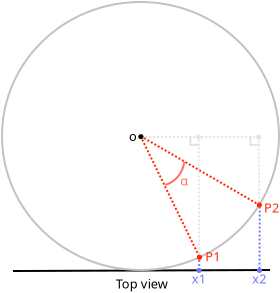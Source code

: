<?xml version="1.0" encoding="UTF-8"?>
<dia:diagram xmlns:dia="http://www.lysator.liu.se/~alla/dia/">
  <dia:layer name="Arrière-plan" visible="true" active="true">
    <dia:object type="Standard - Line" version="0" id="O0">
      <dia:attribute name="obj_pos">
        <dia:point val="46.7,71.45"/>
      </dia:attribute>
      <dia:attribute name="obj_bb">
        <dia:rectangle val="46.65,71.35;59.6,71.5"/>
      </dia:attribute>
      <dia:attribute name="conn_endpoints">
        <dia:point val="46.7,71.45"/>
        <dia:point val="59.55,71.4"/>
      </dia:attribute>
      <dia:attribute name="numcp">
        <dia:int val="1"/>
      </dia:attribute>
    </dia:object>
    <dia:object type="Standard - Ellipse" version="0" id="O1">
      <dia:attribute name="obj_pos">
        <dia:point val="46.15,58"/>
      </dia:attribute>
      <dia:attribute name="obj_bb">
        <dia:rectangle val="46.1,57.95;60.05,71.45"/>
      </dia:attribute>
      <dia:attribute name="elem_corner">
        <dia:point val="46.15,58"/>
      </dia:attribute>
      <dia:attribute name="elem_width">
        <dia:real val="13.85"/>
      </dia:attribute>
      <dia:attribute name="elem_height">
        <dia:real val="13.4"/>
      </dia:attribute>
      <dia:attribute name="border_width">
        <dia:real val="0.1"/>
      </dia:attribute>
      <dia:attribute name="border_color">
        <dia:color val="#c2c2c2"/>
      </dia:attribute>
      <dia:attribute name="show_background">
        <dia:boolean val="false"/>
      </dia:attribute>
    </dia:object>
    <dia:object type="Standard - Line" version="0" id="O2">
      <dia:attribute name="obj_pos">
        <dia:point val="53.075,64.7"/>
      </dia:attribute>
      <dia:attribute name="obj_bb">
        <dia:rectangle val="53.008,64.633;56.103,70.845"/>
      </dia:attribute>
      <dia:attribute name="conn_endpoints">
        <dia:point val="53.075,64.7"/>
        <dia:point val="56.036,70.778"/>
      </dia:attribute>
      <dia:attribute name="numcp">
        <dia:int val="1"/>
      </dia:attribute>
      <dia:attribute name="line_color">
        <dia:color val="#ff2600"/>
      </dia:attribute>
      <dia:attribute name="line_style">
        <dia:enum val="4"/>
      </dia:attribute>
      <dia:connections>
        <dia:connection handle="0" to="O1" connection="8"/>
      </dia:connections>
    </dia:object>
    <dia:object type="Standard - Line" version="0" id="O3">
      <dia:attribute name="obj_pos">
        <dia:point val="53.075,64.7"/>
      </dia:attribute>
      <dia:attribute name="obj_bb">
        <dia:rectangle val="53.007,64.632;59.092,68.222"/>
      </dia:attribute>
      <dia:attribute name="conn_endpoints">
        <dia:point val="53.075,64.7"/>
        <dia:point val="59.023,68.153"/>
      </dia:attribute>
      <dia:attribute name="numcp">
        <dia:int val="1"/>
      </dia:attribute>
      <dia:attribute name="line_color">
        <dia:color val="#ff2600"/>
      </dia:attribute>
      <dia:attribute name="line_style">
        <dia:enum val="4"/>
      </dia:attribute>
      <dia:connections>
        <dia:connection handle="0" to="O1" connection="8"/>
      </dia:connections>
    </dia:object>
    <dia:object type="Standard - Line" version="0" id="O4">
      <dia:attribute name="obj_pos">
        <dia:point val="59.036,68.228"/>
      </dia:attribute>
      <dia:attribute name="obj_bb">
        <dia:rectangle val="58.975,68.178;59.086,71.45"/>
      </dia:attribute>
      <dia:attribute name="conn_endpoints">
        <dia:point val="59.036,68.228"/>
        <dia:point val="59.025,71.4"/>
      </dia:attribute>
      <dia:attribute name="numcp">
        <dia:int val="1"/>
      </dia:attribute>
      <dia:attribute name="line_color">
        <dia:color val="#7575ff"/>
      </dia:attribute>
      <dia:attribute name="line_style">
        <dia:enum val="4"/>
      </dia:attribute>
    </dia:object>
    <dia:object type="Standard - Line" version="0" id="O5">
      <dia:attribute name="obj_pos">
        <dia:point val="56.011,70.703"/>
      </dia:attribute>
      <dia:attribute name="obj_bb">
        <dia:rectangle val="55.961,70.653;56.061,71.478"/>
      </dia:attribute>
      <dia:attribute name="conn_endpoints">
        <dia:point val="56.011,70.703"/>
        <dia:point val="56.011,71.428"/>
      </dia:attribute>
      <dia:attribute name="numcp">
        <dia:int val="1"/>
      </dia:attribute>
      <dia:attribute name="line_color">
        <dia:color val="#7575ff"/>
      </dia:attribute>
      <dia:attribute name="line_style">
        <dia:enum val="4"/>
      </dia:attribute>
    </dia:object>
    <dia:object type="Standard - Text" version="1" id="O6">
      <dia:attribute name="obj_pos">
        <dia:point val="52.5,64.95"/>
      </dia:attribute>
      <dia:attribute name="obj_bb">
        <dia:rectangle val="52.5,64.355;52.892,65.1"/>
      </dia:attribute>
      <dia:attribute name="text">
        <dia:composite type="text">
          <dia:attribute name="string">
            <dia:string>#o#</dia:string>
          </dia:attribute>
          <dia:attribute name="font">
            <dia:font family="sans" style="0" name="Helvetica"/>
          </dia:attribute>
          <dia:attribute name="height">
            <dia:real val="0.8"/>
          </dia:attribute>
          <dia:attribute name="pos">
            <dia:point val="52.5,64.95"/>
          </dia:attribute>
          <dia:attribute name="color">
            <dia:color val="#000000"/>
          </dia:attribute>
          <dia:attribute name="alignment">
            <dia:enum val="0"/>
          </dia:attribute>
        </dia:composite>
      </dia:attribute>
      <dia:attribute name="valign">
        <dia:enum val="3"/>
      </dia:attribute>
    </dia:object>
    <dia:object type="Standard - Text" version="1" id="O7">
      <dia:attribute name="obj_pos">
        <dia:point val="56.307,70.965"/>
      </dia:attribute>
      <dia:attribute name="obj_bb">
        <dia:rectangle val="56.307,70.37;57.1,71.115"/>
      </dia:attribute>
      <dia:attribute name="text">
        <dia:composite type="text">
          <dia:attribute name="string">
            <dia:string>#P1#</dia:string>
          </dia:attribute>
          <dia:attribute name="font">
            <dia:font family="sans" style="0" name="Helvetica"/>
          </dia:attribute>
          <dia:attribute name="height">
            <dia:real val="0.8"/>
          </dia:attribute>
          <dia:attribute name="pos">
            <dia:point val="56.307,70.965"/>
          </dia:attribute>
          <dia:attribute name="color">
            <dia:color val="#ff2600"/>
          </dia:attribute>
          <dia:attribute name="alignment">
            <dia:enum val="0"/>
          </dia:attribute>
        </dia:composite>
      </dia:attribute>
      <dia:attribute name="valign">
        <dia:enum val="3"/>
      </dia:attribute>
    </dia:object>
    <dia:object type="Standard - Text" version="1" id="O8">
      <dia:attribute name="obj_pos">
        <dia:point val="56.125,66.475"/>
      </dia:attribute>
      <dia:attribute name="obj_bb">
        <dia:rectangle val="56.125,65.88;56.125,66.625"/>
      </dia:attribute>
      <dia:attribute name="text">
        <dia:composite type="text">
          <dia:attribute name="string">
            <dia:string>##</dia:string>
          </dia:attribute>
          <dia:attribute name="font">
            <dia:font family="sans" style="0" name="Helvetica"/>
          </dia:attribute>
          <dia:attribute name="height">
            <dia:real val="0.8"/>
          </dia:attribute>
          <dia:attribute name="pos">
            <dia:point val="56.125,66.475"/>
          </dia:attribute>
          <dia:attribute name="color">
            <dia:color val="#000000"/>
          </dia:attribute>
          <dia:attribute name="alignment">
            <dia:enum val="0"/>
          </dia:attribute>
        </dia:composite>
      </dia:attribute>
      <dia:attribute name="valign">
        <dia:enum val="3"/>
      </dia:attribute>
    </dia:object>
    <dia:object type="Standard - Text" version="1" id="O9">
      <dia:attribute name="obj_pos">
        <dia:point val="58.225,64.7"/>
      </dia:attribute>
      <dia:attribute name="obj_bb">
        <dia:rectangle val="58.206,64.086;58.225,64.887"/>
      </dia:attribute>
      <dia:attribute name="text">
        <dia:composite type="text">
          <dia:attribute name="string">
            <dia:string>##</dia:string>
          </dia:attribute>
          <dia:attribute name="font">
            <dia:font family="sans" style="0" name="Helvetica"/>
          </dia:attribute>
          <dia:attribute name="height">
            <dia:real val="0.8"/>
          </dia:attribute>
          <dia:attribute name="pos">
            <dia:point val="58.225,64.7"/>
          </dia:attribute>
          <dia:attribute name="color">
            <dia:color val="#000000"/>
          </dia:attribute>
          <dia:attribute name="alignment">
            <dia:enum val="0"/>
          </dia:attribute>
        </dia:composite>
      </dia:attribute>
      <dia:attribute name="valign">
        <dia:enum val="3"/>
      </dia:attribute>
    </dia:object>
    <dia:object type="Standard - Text" version="1" id="O10">
      <dia:attribute name="obj_pos">
        <dia:point val="59.1,62.35"/>
      </dia:attribute>
      <dia:attribute name="obj_bb">
        <dia:rectangle val="59.1,61.755;59.1,62.5"/>
      </dia:attribute>
      <dia:attribute name="text">
        <dia:composite type="text">
          <dia:attribute name="string">
            <dia:string>##</dia:string>
          </dia:attribute>
          <dia:attribute name="font">
            <dia:font family="sans" style="0" name="Helvetica"/>
          </dia:attribute>
          <dia:attribute name="height">
            <dia:real val="0.8"/>
          </dia:attribute>
          <dia:attribute name="pos">
            <dia:point val="59.1,62.35"/>
          </dia:attribute>
          <dia:attribute name="color">
            <dia:color val="#000000"/>
          </dia:attribute>
          <dia:attribute name="alignment">
            <dia:enum val="0"/>
          </dia:attribute>
        </dia:composite>
      </dia:attribute>
      <dia:attribute name="valign">
        <dia:enum val="3"/>
      </dia:attribute>
    </dia:object>
    <dia:object type="Standard - Text" version="1" id="O11">
      <dia:attribute name="obj_pos">
        <dia:point val="57.075,67.025"/>
      </dia:attribute>
      <dia:attribute name="obj_bb">
        <dia:rectangle val="57.056,66.411;57.075,67.212"/>
      </dia:attribute>
      <dia:attribute name="text">
        <dia:composite type="text">
          <dia:attribute name="string">
            <dia:string>##</dia:string>
          </dia:attribute>
          <dia:attribute name="font">
            <dia:font family="sans" style="0" name="Helvetica"/>
          </dia:attribute>
          <dia:attribute name="height">
            <dia:real val="0.8"/>
          </dia:attribute>
          <dia:attribute name="pos">
            <dia:point val="57.075,67.025"/>
          </dia:attribute>
          <dia:attribute name="color">
            <dia:color val="#000000"/>
          </dia:attribute>
          <dia:attribute name="alignment">
            <dia:enum val="0"/>
          </dia:attribute>
        </dia:composite>
      </dia:attribute>
      <dia:attribute name="valign">
        <dia:enum val="3"/>
      </dia:attribute>
    </dia:object>
    <dia:object type="Standard - Text" version="1" id="O12">
      <dia:attribute name="obj_pos">
        <dia:point val="59.25,68.525"/>
      </dia:attribute>
      <dia:attribute name="obj_bb">
        <dia:rectangle val="59.25,67.93;60.042,68.675"/>
      </dia:attribute>
      <dia:attribute name="text">
        <dia:composite type="text">
          <dia:attribute name="string">
            <dia:string>#P2#</dia:string>
          </dia:attribute>
          <dia:attribute name="font">
            <dia:font family="sans" style="0" name="Helvetica"/>
          </dia:attribute>
          <dia:attribute name="height">
            <dia:real val="0.8"/>
          </dia:attribute>
          <dia:attribute name="pos">
            <dia:point val="59.25,68.525"/>
          </dia:attribute>
          <dia:attribute name="color">
            <dia:color val="#ff2600"/>
          </dia:attribute>
          <dia:attribute name="alignment">
            <dia:enum val="0"/>
          </dia:attribute>
        </dia:composite>
      </dia:attribute>
      <dia:attribute name="valign">
        <dia:enum val="3"/>
      </dia:attribute>
    </dia:object>
    <dia:object type="Standard - Text" version="1" id="O13">
      <dia:attribute name="obj_pos">
        <dia:point val="55.638,72.075"/>
      </dia:attribute>
      <dia:attribute name="obj_bb">
        <dia:rectangle val="55.638,71.48;56.425,72.225"/>
      </dia:attribute>
      <dia:attribute name="text">
        <dia:composite type="text">
          <dia:attribute name="string">
            <dia:string>#x1#</dia:string>
          </dia:attribute>
          <dia:attribute name="font">
            <dia:font family="sans" style="0" name="Helvetica"/>
          </dia:attribute>
          <dia:attribute name="height">
            <dia:real val="0.8"/>
          </dia:attribute>
          <dia:attribute name="pos">
            <dia:point val="55.638,72.075"/>
          </dia:attribute>
          <dia:attribute name="color">
            <dia:color val="#7575ff"/>
          </dia:attribute>
          <dia:attribute name="alignment">
            <dia:enum val="0"/>
          </dia:attribute>
        </dia:composite>
      </dia:attribute>
      <dia:attribute name="valign">
        <dia:enum val="3"/>
      </dia:attribute>
    </dia:object>
    <dia:object type="Standard - Text" version="1" id="O14">
      <dia:attribute name="obj_pos">
        <dia:point val="58.663,72.075"/>
      </dia:attribute>
      <dia:attribute name="obj_bb">
        <dia:rectangle val="58.663,71.48;59.45,72.225"/>
      </dia:attribute>
      <dia:attribute name="text">
        <dia:composite type="text">
          <dia:attribute name="string">
            <dia:string>#x2#</dia:string>
          </dia:attribute>
          <dia:attribute name="font">
            <dia:font family="sans" style="0" name="Helvetica"/>
          </dia:attribute>
          <dia:attribute name="height">
            <dia:real val="0.8"/>
          </dia:attribute>
          <dia:attribute name="pos">
            <dia:point val="58.663,72.075"/>
          </dia:attribute>
          <dia:attribute name="color">
            <dia:color val="#7575ff"/>
          </dia:attribute>
          <dia:attribute name="alignment">
            <dia:enum val="0"/>
          </dia:attribute>
        </dia:composite>
      </dia:attribute>
      <dia:attribute name="valign">
        <dia:enum val="3"/>
      </dia:attribute>
    </dia:object>
    <dia:object type="Standard - Text" version="1" id="O15">
      <dia:attribute name="obj_pos">
        <dia:point val="51.837,72.325"/>
      </dia:attribute>
      <dia:attribute name="obj_bb">
        <dia:rectangle val="51.837,71.73;54.597,72.475"/>
      </dia:attribute>
      <dia:attribute name="text">
        <dia:composite type="text">
          <dia:attribute name="string">
            <dia:string>#Top view#</dia:string>
          </dia:attribute>
          <dia:attribute name="font">
            <dia:font family="sans" style="0" name="Helvetica"/>
          </dia:attribute>
          <dia:attribute name="height">
            <dia:real val="0.8"/>
          </dia:attribute>
          <dia:attribute name="pos">
            <dia:point val="51.837,72.325"/>
          </dia:attribute>
          <dia:attribute name="color">
            <dia:color val="#000000"/>
          </dia:attribute>
          <dia:attribute name="alignment">
            <dia:enum val="0"/>
          </dia:attribute>
        </dia:composite>
      </dia:attribute>
      <dia:attribute name="valign">
        <dia:enum val="3"/>
      </dia:attribute>
    </dia:object>
    <dia:object type="Standard - Arc" version="0" id="O16">
      <dia:attribute name="obj_pos">
        <dia:point val="54.312,67.15"/>
      </dia:attribute>
      <dia:attribute name="obj_bb">
        <dia:rectangle val="54.242,65.93;55.333,67.22"/>
      </dia:attribute>
      <dia:attribute name="conn_endpoints">
        <dia:point val="54.312,67.15"/>
        <dia:point val="55.263,66"/>
      </dia:attribute>
      <dia:attribute name="arc_color">
        <dia:color val="#ff735a"/>
      </dia:attribute>
      <dia:attribute name="curve_distance">
        <dia:real val="0.221"/>
      </dia:attribute>
      <dia:attribute name="line_width">
        <dia:real val="0.1"/>
      </dia:attribute>
    </dia:object>
    <dia:object type="Standard - Text" version="1" id="O17">
      <dia:attribute name="obj_pos">
        <dia:point val="55.062,67.175"/>
      </dia:attribute>
      <dia:attribute name="obj_bb">
        <dia:rectangle val="55.062,66.58;55.483,67.325"/>
      </dia:attribute>
      <dia:attribute name="text">
        <dia:composite type="text">
          <dia:attribute name="string">
            <dia:string>#α#</dia:string>
          </dia:attribute>
          <dia:attribute name="font">
            <dia:font family="sans" style="0" name="Helvetica"/>
          </dia:attribute>
          <dia:attribute name="height">
            <dia:real val="0.8"/>
          </dia:attribute>
          <dia:attribute name="pos">
            <dia:point val="55.062,67.175"/>
          </dia:attribute>
          <dia:attribute name="color">
            <dia:color val="#ff735a"/>
          </dia:attribute>
          <dia:attribute name="alignment">
            <dia:enum val="0"/>
          </dia:attribute>
        </dia:composite>
      </dia:attribute>
      <dia:attribute name="valign">
        <dia:enum val="3"/>
      </dia:attribute>
    </dia:object>
    <dia:object type="Standard - Line" version="0" id="O18">
      <dia:attribute name="obj_pos">
        <dia:point val="58.987,64.725"/>
      </dia:attribute>
      <dia:attribute name="obj_bb">
        <dia:rectangle val="58.937,64.675;59.061,68.229"/>
      </dia:attribute>
      <dia:attribute name="conn_endpoints">
        <dia:point val="58.987,64.725"/>
        <dia:point val="59.011,68.178"/>
      </dia:attribute>
      <dia:attribute name="numcp">
        <dia:int val="1"/>
      </dia:attribute>
      <dia:attribute name="line_color">
        <dia:color val="#e3e3e3"/>
      </dia:attribute>
      <dia:attribute name="line_width">
        <dia:real val="0.1"/>
      </dia:attribute>
      <dia:attribute name="line_style">
        <dia:enum val="4"/>
      </dia:attribute>
    </dia:object>
    <dia:object type="Standard - Line" version="0" id="O19">
      <dia:attribute name="obj_pos">
        <dia:point val="59.011,64.753"/>
      </dia:attribute>
      <dia:attribute name="obj_bb">
        <dia:rectangle val="53.087,64.7;59.061,64.803"/>
      </dia:attribute>
      <dia:attribute name="conn_endpoints">
        <dia:point val="59.011,64.753"/>
        <dia:point val="53.138,64.75"/>
      </dia:attribute>
      <dia:attribute name="numcp">
        <dia:int val="1"/>
      </dia:attribute>
      <dia:attribute name="line_color">
        <dia:color val="#e3e3e3"/>
      </dia:attribute>
      <dia:attribute name="line_width">
        <dia:real val="0.1"/>
      </dia:attribute>
      <dia:attribute name="line_style">
        <dia:enum val="4"/>
      </dia:attribute>
    </dia:object>
    <dia:object type="Standard - Line" version="0" id="O20">
      <dia:attribute name="obj_pos">
        <dia:point val="56.011,70.778"/>
      </dia:attribute>
      <dia:attribute name="obj_bb">
        <dia:rectangle val="55.936,64.753;56.061,70.829"/>
      </dia:attribute>
      <dia:attribute name="conn_endpoints">
        <dia:point val="56.011,70.778"/>
        <dia:point val="55.986,64.803"/>
      </dia:attribute>
      <dia:attribute name="numcp">
        <dia:int val="1"/>
      </dia:attribute>
      <dia:attribute name="line_color">
        <dia:color val="#e3e3e3"/>
      </dia:attribute>
      <dia:attribute name="line_width">
        <dia:real val="0.1"/>
      </dia:attribute>
      <dia:attribute name="line_style">
        <dia:enum val="4"/>
      </dia:attribute>
    </dia:object>
    <dia:object type="Standard - Line" version="0" id="O21">
      <dia:attribute name="obj_pos">
        <dia:point val="55.571,65.197"/>
      </dia:attribute>
      <dia:attribute name="obj_bb">
        <dia:rectangle val="55.516,64.65;55.622,65.248"/>
      </dia:attribute>
      <dia:attribute name="conn_endpoints">
        <dia:point val="55.571,65.197"/>
        <dia:point val="55.567,64.7"/>
      </dia:attribute>
      <dia:attribute name="numcp">
        <dia:int val="1"/>
      </dia:attribute>
      <dia:attribute name="line_color">
        <dia:color val="#e3e3e3"/>
      </dia:attribute>
    </dia:object>
    <dia:object type="Standard - Line" version="0" id="O22">
      <dia:attribute name="obj_pos">
        <dia:point val="56.035,65.147"/>
      </dia:attribute>
      <dia:attribute name="obj_bb">
        <dia:rectangle val="55.484,65.094;56.086,65.197"/>
      </dia:attribute>
      <dia:attribute name="conn_endpoints">
        <dia:point val="56.035,65.147"/>
        <dia:point val="55.534,65.144"/>
      </dia:attribute>
      <dia:attribute name="numcp">
        <dia:int val="1"/>
      </dia:attribute>
      <dia:attribute name="line_color">
        <dia:color val="#e3e3e3"/>
      </dia:attribute>
    </dia:object>
    <dia:object type="Standard - Line" version="0" id="O23">
      <dia:attribute name="obj_pos">
        <dia:point val="58.571,65.194"/>
      </dia:attribute>
      <dia:attribute name="obj_bb">
        <dia:rectangle val="58.516,64.647;58.621,65.244"/>
      </dia:attribute>
      <dia:attribute name="conn_endpoints">
        <dia:point val="58.571,65.194"/>
        <dia:point val="58.566,64.697"/>
      </dia:attribute>
      <dia:attribute name="numcp">
        <dia:int val="1"/>
      </dia:attribute>
      <dia:attribute name="line_color">
        <dia:color val="#e3e3e3"/>
      </dia:attribute>
    </dia:object>
    <dia:object type="Standard - Line" version="0" id="O24">
      <dia:attribute name="obj_pos">
        <dia:point val="59.035,65.144"/>
      </dia:attribute>
      <dia:attribute name="obj_bb">
        <dia:rectangle val="58.483,65.09;59.085,65.194"/>
      </dia:attribute>
      <dia:attribute name="conn_endpoints">
        <dia:point val="59.035,65.144"/>
        <dia:point val="58.534,65.141"/>
      </dia:attribute>
      <dia:attribute name="numcp">
        <dia:int val="1"/>
      </dia:attribute>
      <dia:attribute name="line_color">
        <dia:color val="#e3e3e3"/>
      </dia:attribute>
    </dia:object>
    <dia:object type="Standard - Ellipse" version="0" id="O25">
      <dia:attribute name="obj_pos">
        <dia:point val="55.881,64.653"/>
      </dia:attribute>
      <dia:attribute name="obj_bb">
        <dia:rectangle val="55.881,64.653;56.093,64.853"/>
      </dia:attribute>
      <dia:attribute name="elem_corner">
        <dia:point val="55.881,64.653"/>
      </dia:attribute>
      <dia:attribute name="elem_width">
        <dia:real val="0.213"/>
      </dia:attribute>
      <dia:attribute name="elem_height">
        <dia:real val="0.2"/>
      </dia:attribute>
      <dia:attribute name="border_width">
        <dia:real val="1.175e-38"/>
      </dia:attribute>
      <dia:attribute name="border_color">
        <dia:color val="#e3e3e3"/>
      </dia:attribute>
      <dia:attribute name="inner_color">
        <dia:color val="#e3e3e3"/>
      </dia:attribute>
    </dia:object>
    <dia:object type="Standard - Ellipse" version="0" id="O26">
      <dia:attribute name="obj_pos">
        <dia:point val="58.868,64.653"/>
      </dia:attribute>
      <dia:attribute name="obj_bb">
        <dia:rectangle val="58.868,64.653;59.081,64.853"/>
      </dia:attribute>
      <dia:attribute name="elem_corner">
        <dia:point val="58.868,64.653"/>
      </dia:attribute>
      <dia:attribute name="elem_width">
        <dia:real val="0.213"/>
      </dia:attribute>
      <dia:attribute name="elem_height">
        <dia:real val="0.2"/>
      </dia:attribute>
      <dia:attribute name="border_width">
        <dia:real val="1.175e-38"/>
      </dia:attribute>
      <dia:attribute name="border_color">
        <dia:color val="#e3e3e3"/>
      </dia:attribute>
      <dia:attribute name="inner_color">
        <dia:color val="#e3e3e3"/>
      </dia:attribute>
    </dia:object>
    <dia:object type="Standard - Ellipse" version="0" id="O27">
      <dia:attribute name="obj_pos">
        <dia:point val="58.911,68.047"/>
      </dia:attribute>
      <dia:attribute name="obj_bb">
        <dia:rectangle val="58.911,68.047;59.124,68.247"/>
      </dia:attribute>
      <dia:attribute name="elem_corner">
        <dia:point val="58.911,68.047"/>
      </dia:attribute>
      <dia:attribute name="elem_width">
        <dia:real val="0.213"/>
      </dia:attribute>
      <dia:attribute name="elem_height">
        <dia:real val="0.2"/>
      </dia:attribute>
      <dia:attribute name="border_width">
        <dia:real val="1.175e-38"/>
      </dia:attribute>
      <dia:attribute name="border_color">
        <dia:color val="#ff2600"/>
      </dia:attribute>
      <dia:attribute name="inner_color">
        <dia:color val="#ff2600"/>
      </dia:attribute>
    </dia:object>
    <dia:object type="Standard - Ellipse" version="0" id="O28">
      <dia:attribute name="obj_pos">
        <dia:point val="55.918,70.666"/>
      </dia:attribute>
      <dia:attribute name="obj_bb">
        <dia:rectangle val="55.918,70.666;56.13,70.866"/>
      </dia:attribute>
      <dia:attribute name="elem_corner">
        <dia:point val="55.918,70.666"/>
      </dia:attribute>
      <dia:attribute name="elem_width">
        <dia:real val="0.213"/>
      </dia:attribute>
      <dia:attribute name="elem_height">
        <dia:real val="0.2"/>
      </dia:attribute>
      <dia:attribute name="border_width">
        <dia:real val="1.175e-38"/>
      </dia:attribute>
      <dia:attribute name="border_color">
        <dia:color val="#ff2600"/>
      </dia:attribute>
      <dia:attribute name="inner_color">
        <dia:color val="#ff2600"/>
      </dia:attribute>
    </dia:object>
    <dia:object type="Standard - Ellipse" version="0" id="O29">
      <dia:attribute name="obj_pos">
        <dia:point val="55.893,71.322"/>
      </dia:attribute>
      <dia:attribute name="obj_bb">
        <dia:rectangle val="55.893,71.322;56.105,71.522"/>
      </dia:attribute>
      <dia:attribute name="elem_corner">
        <dia:point val="55.893,71.322"/>
      </dia:attribute>
      <dia:attribute name="elem_width">
        <dia:real val="0.213"/>
      </dia:attribute>
      <dia:attribute name="elem_height">
        <dia:real val="0.2"/>
      </dia:attribute>
      <dia:attribute name="border_width">
        <dia:real val="1.175e-38"/>
      </dia:attribute>
      <dia:attribute name="border_color">
        <dia:color val="#7575ff"/>
      </dia:attribute>
      <dia:attribute name="inner_color">
        <dia:color val="#7575ff"/>
      </dia:attribute>
    </dia:object>
    <dia:object type="Standard - Ellipse" version="0" id="O30">
      <dia:attribute name="obj_pos">
        <dia:point val="58.918,71.322"/>
      </dia:attribute>
      <dia:attribute name="obj_bb">
        <dia:rectangle val="58.918,71.322;59.13,71.522"/>
      </dia:attribute>
      <dia:attribute name="elem_corner">
        <dia:point val="58.918,71.322"/>
      </dia:attribute>
      <dia:attribute name="elem_width">
        <dia:real val="0.213"/>
      </dia:attribute>
      <dia:attribute name="elem_height">
        <dia:real val="0.2"/>
      </dia:attribute>
      <dia:attribute name="border_width">
        <dia:real val="1.175e-38"/>
      </dia:attribute>
      <dia:attribute name="border_color">
        <dia:color val="#7575ff"/>
      </dia:attribute>
      <dia:attribute name="inner_color">
        <dia:color val="#7575ff"/>
      </dia:attribute>
    </dia:object>
    <dia:object type="Standard - Ellipse" version="0" id="O31">
      <dia:attribute name="obj_pos">
        <dia:point val="52.989,64.635"/>
      </dia:attribute>
      <dia:attribute name="obj_bb">
        <dia:rectangle val="52.989,64.635;53.202,64.835"/>
      </dia:attribute>
      <dia:attribute name="elem_corner">
        <dia:point val="52.989,64.635"/>
      </dia:attribute>
      <dia:attribute name="elem_width">
        <dia:real val="0.213"/>
      </dia:attribute>
      <dia:attribute name="elem_height">
        <dia:real val="0.2"/>
      </dia:attribute>
      <dia:attribute name="border_width">
        <dia:real val="1.175e-38"/>
      </dia:attribute>
      <dia:attribute name="inner_color">
        <dia:color val="#000000"/>
      </dia:attribute>
    </dia:object>
  </dia:layer>
</dia:diagram>
